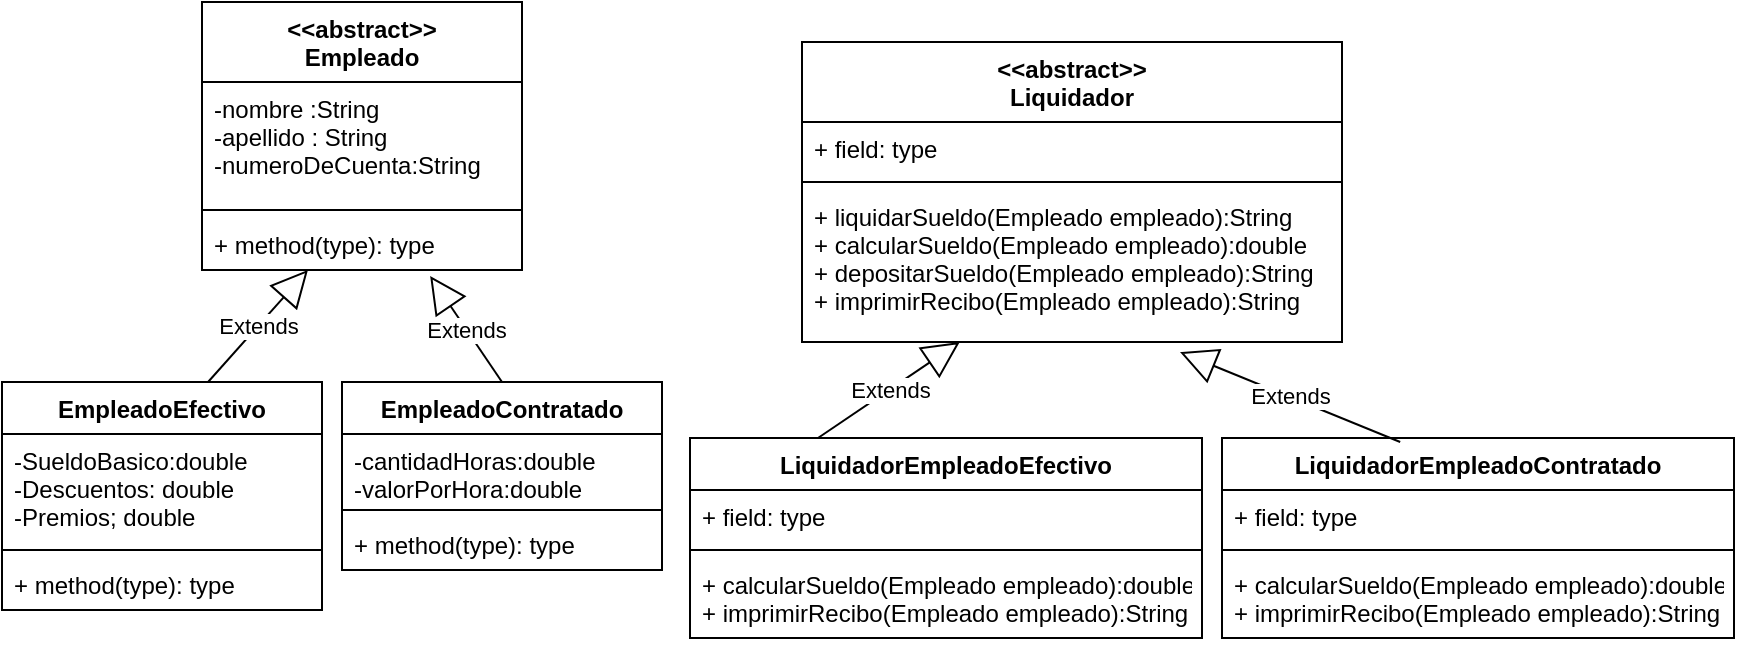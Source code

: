<mxfile version="18.0.6" type="device"><diagram id="ggrNOfMWtN5LBJMFkroQ" name="Página-1"><mxGraphModel dx="1108" dy="516" grid="1" gridSize="10" guides="1" tooltips="1" connect="1" arrows="1" fold="1" page="1" pageScale="1" pageWidth="827" pageHeight="1169" math="0" shadow="0"><root><mxCell id="0"/><mxCell id="1" parent="0"/><mxCell id="NuhskL7zpMnbNm3HqOAg-1" value="EmpleadoContratado" style="swimlane;fontStyle=1;align=center;verticalAlign=top;childLayout=stackLayout;horizontal=1;startSize=26;horizontalStack=0;resizeParent=1;resizeParentMax=0;resizeLast=0;collapsible=1;marginBottom=0;" parent="1" vertex="1"><mxGeometry x="240" y="240" width="160" height="94" as="geometry"/></mxCell><mxCell id="NuhskL7zpMnbNm3HqOAg-2" value="-cantidadHoras:double&#10;-valorPorHora:double" style="text;strokeColor=none;fillColor=none;align=left;verticalAlign=top;spacingLeft=4;spacingRight=4;overflow=hidden;rotatable=0;points=[[0,0.5],[1,0.5]];portConstraint=eastwest;" parent="NuhskL7zpMnbNm3HqOAg-1" vertex="1"><mxGeometry y="26" width="160" height="34" as="geometry"/></mxCell><mxCell id="NuhskL7zpMnbNm3HqOAg-3" value="" style="line;strokeWidth=1;fillColor=none;align=left;verticalAlign=middle;spacingTop=-1;spacingLeft=3;spacingRight=3;rotatable=0;labelPosition=right;points=[];portConstraint=eastwest;" parent="NuhskL7zpMnbNm3HqOAg-1" vertex="1"><mxGeometry y="60" width="160" height="8" as="geometry"/></mxCell><mxCell id="NuhskL7zpMnbNm3HqOAg-4" value="+ method(type): type" style="text;strokeColor=none;fillColor=none;align=left;verticalAlign=top;spacingLeft=4;spacingRight=4;overflow=hidden;rotatable=0;points=[[0,0.5],[1,0.5]];portConstraint=eastwest;" parent="NuhskL7zpMnbNm3HqOAg-1" vertex="1"><mxGeometry y="68" width="160" height="26" as="geometry"/></mxCell><mxCell id="NuhskL7zpMnbNm3HqOAg-5" value="EmpleadoEfectivo" style="swimlane;fontStyle=1;align=center;verticalAlign=top;childLayout=stackLayout;horizontal=1;startSize=26;horizontalStack=0;resizeParent=1;resizeParentMax=0;resizeLast=0;collapsible=1;marginBottom=0;" parent="1" vertex="1"><mxGeometry x="70" y="240" width="160" height="114" as="geometry"/></mxCell><mxCell id="NuhskL7zpMnbNm3HqOAg-6" value="-SueldoBasico:double&#10;-Descuentos: double&#10;-Premios; double" style="text;strokeColor=none;fillColor=none;align=left;verticalAlign=top;spacingLeft=4;spacingRight=4;overflow=hidden;rotatable=0;points=[[0,0.5],[1,0.5]];portConstraint=eastwest;" parent="NuhskL7zpMnbNm3HqOAg-5" vertex="1"><mxGeometry y="26" width="160" height="54" as="geometry"/></mxCell><mxCell id="NuhskL7zpMnbNm3HqOAg-7" value="" style="line;strokeWidth=1;fillColor=none;align=left;verticalAlign=middle;spacingTop=-1;spacingLeft=3;spacingRight=3;rotatable=0;labelPosition=right;points=[];portConstraint=eastwest;" parent="NuhskL7zpMnbNm3HqOAg-5" vertex="1"><mxGeometry y="80" width="160" height="8" as="geometry"/></mxCell><mxCell id="NuhskL7zpMnbNm3HqOAg-8" value="+ method(type): type" style="text;strokeColor=none;fillColor=none;align=left;verticalAlign=top;spacingLeft=4;spacingRight=4;overflow=hidden;rotatable=0;points=[[0,0.5],[1,0.5]];portConstraint=eastwest;" parent="NuhskL7zpMnbNm3HqOAg-5" vertex="1"><mxGeometry y="88" width="160" height="26" as="geometry"/></mxCell><mxCell id="NuhskL7zpMnbNm3HqOAg-9" value="&lt;&lt;abstract&gt;&gt;&#10;Empleado" style="swimlane;fontStyle=1;align=center;verticalAlign=top;childLayout=stackLayout;horizontal=1;startSize=40;horizontalStack=0;resizeParent=1;resizeParentMax=0;resizeLast=0;collapsible=1;marginBottom=0;" parent="1" vertex="1"><mxGeometry x="170" y="50" width="160" height="134" as="geometry"/></mxCell><mxCell id="NuhskL7zpMnbNm3HqOAg-10" value="-nombre :String&#10;-apellido : String&#10;-numeroDeCuenta:String" style="text;strokeColor=none;fillColor=none;align=left;verticalAlign=top;spacingLeft=4;spacingRight=4;overflow=hidden;rotatable=0;points=[[0,0.5],[1,0.5]];portConstraint=eastwest;" parent="NuhskL7zpMnbNm3HqOAg-9" vertex="1"><mxGeometry y="40" width="160" height="60" as="geometry"/></mxCell><mxCell id="NuhskL7zpMnbNm3HqOAg-11" value="" style="line;strokeWidth=1;fillColor=none;align=left;verticalAlign=middle;spacingTop=-1;spacingLeft=3;spacingRight=3;rotatable=0;labelPosition=right;points=[];portConstraint=eastwest;" parent="NuhskL7zpMnbNm3HqOAg-9" vertex="1"><mxGeometry y="100" width="160" height="8" as="geometry"/></mxCell><mxCell id="NuhskL7zpMnbNm3HqOAg-12" value="+ method(type): type" style="text;strokeColor=none;fillColor=none;align=left;verticalAlign=top;spacingLeft=4;spacingRight=4;overflow=hidden;rotatable=0;points=[[0,0.5],[1,0.5]];portConstraint=eastwest;" parent="NuhskL7zpMnbNm3HqOAg-9" vertex="1"><mxGeometry y="108" width="160" height="26" as="geometry"/></mxCell><mxCell id="KTwjeC0r1pgaNDmt8pJc-1" value="Extends" style="endArrow=block;endSize=16;endFill=0;html=1;rounded=0;exitX=0.5;exitY=0;exitDx=0;exitDy=0;entryX=0.713;entryY=1.115;entryDx=0;entryDy=0;entryPerimeter=0;" edge="1" parent="1" source="NuhskL7zpMnbNm3HqOAg-1" target="NuhskL7zpMnbNm3HqOAg-12"><mxGeometry width="160" relative="1" as="geometry"><mxPoint x="370" y="270" as="sourcePoint"/><mxPoint x="530" y="270" as="targetPoint"/></mxGeometry></mxCell><mxCell id="KTwjeC0r1pgaNDmt8pJc-2" value="Extends" style="endArrow=block;endSize=16;endFill=0;html=1;rounded=0;exitX=0.644;exitY=0;exitDx=0;exitDy=0;exitPerimeter=0;entryX=0.331;entryY=1;entryDx=0;entryDy=0;entryPerimeter=0;" edge="1" parent="1" source="NuhskL7zpMnbNm3HqOAg-5" target="NuhskL7zpMnbNm3HqOAg-12"><mxGeometry width="160" relative="1" as="geometry"><mxPoint x="370" y="270" as="sourcePoint"/><mxPoint x="530" y="270" as="targetPoint"/></mxGeometry></mxCell><mxCell id="KTwjeC0r1pgaNDmt8pJc-3" value="&lt;&lt;abstract&gt;&gt;&#10;Liquidador" style="swimlane;fontStyle=1;align=center;verticalAlign=top;childLayout=stackLayout;horizontal=1;startSize=40;horizontalStack=0;resizeParent=1;resizeParentMax=0;resizeLast=0;collapsible=1;marginBottom=0;" vertex="1" parent="1"><mxGeometry x="470" y="70" width="270" height="150" as="geometry"/></mxCell><mxCell id="KTwjeC0r1pgaNDmt8pJc-4" value="+ field: type" style="text;strokeColor=none;fillColor=none;align=left;verticalAlign=top;spacingLeft=4;spacingRight=4;overflow=hidden;rotatable=0;points=[[0,0.5],[1,0.5]];portConstraint=eastwest;" vertex="1" parent="KTwjeC0r1pgaNDmt8pJc-3"><mxGeometry y="40" width="270" height="26" as="geometry"/></mxCell><mxCell id="KTwjeC0r1pgaNDmt8pJc-5" value="" style="line;strokeWidth=1;fillColor=none;align=left;verticalAlign=middle;spacingTop=-1;spacingLeft=3;spacingRight=3;rotatable=0;labelPosition=right;points=[];portConstraint=eastwest;" vertex="1" parent="KTwjeC0r1pgaNDmt8pJc-3"><mxGeometry y="66" width="270" height="8" as="geometry"/></mxCell><mxCell id="KTwjeC0r1pgaNDmt8pJc-6" value="+ liquidarSueldo(Empleado empleado):String&#10;+ calcularSueldo(Empleado empleado):double&#10;+ depositarSueldo(Empleado empleado):String&#10;+ imprimirRecibo(Empleado empleado):String" style="text;strokeColor=none;fillColor=none;align=left;verticalAlign=top;spacingLeft=4;spacingRight=4;overflow=hidden;rotatable=0;points=[[0,0.5],[1,0.5]];portConstraint=eastwest;" vertex="1" parent="KTwjeC0r1pgaNDmt8pJc-3"><mxGeometry y="74" width="270" height="76" as="geometry"/></mxCell><mxCell id="KTwjeC0r1pgaNDmt8pJc-7" value="LiquidadorEmpleadoEfectivo" style="swimlane;fontStyle=1;align=center;verticalAlign=top;childLayout=stackLayout;horizontal=1;startSize=26;horizontalStack=0;resizeParent=1;resizeParentMax=0;resizeLast=0;collapsible=1;marginBottom=0;" vertex="1" parent="1"><mxGeometry x="414" y="268" width="256" height="100" as="geometry"/></mxCell><mxCell id="KTwjeC0r1pgaNDmt8pJc-8" value="+ field: type" style="text;strokeColor=none;fillColor=none;align=left;verticalAlign=top;spacingLeft=4;spacingRight=4;overflow=hidden;rotatable=0;points=[[0,0.5],[1,0.5]];portConstraint=eastwest;" vertex="1" parent="KTwjeC0r1pgaNDmt8pJc-7"><mxGeometry y="26" width="256" height="26" as="geometry"/></mxCell><mxCell id="KTwjeC0r1pgaNDmt8pJc-9" value="" style="line;strokeWidth=1;fillColor=none;align=left;verticalAlign=middle;spacingTop=-1;spacingLeft=3;spacingRight=3;rotatable=0;labelPosition=right;points=[];portConstraint=eastwest;" vertex="1" parent="KTwjeC0r1pgaNDmt8pJc-7"><mxGeometry y="52" width="256" height="8" as="geometry"/></mxCell><mxCell id="KTwjeC0r1pgaNDmt8pJc-10" value="+ calcularSueldo(Empleado empleado):double&#10;+ imprimirRecibo(Empleado empleado):String" style="text;strokeColor=none;fillColor=none;align=left;verticalAlign=top;spacingLeft=4;spacingRight=4;overflow=hidden;rotatable=0;points=[[0,0.5],[1,0.5]];portConstraint=eastwest;" vertex="1" parent="KTwjeC0r1pgaNDmt8pJc-7"><mxGeometry y="60" width="256" height="40" as="geometry"/></mxCell><mxCell id="KTwjeC0r1pgaNDmt8pJc-11" value="LiquidadorEmpleadoContratado" style="swimlane;fontStyle=1;align=center;verticalAlign=top;childLayout=stackLayout;horizontal=1;startSize=26;horizontalStack=0;resizeParent=1;resizeParentMax=0;resizeLast=0;collapsible=1;marginBottom=0;" vertex="1" parent="1"><mxGeometry x="680" y="268" width="256" height="100" as="geometry"/></mxCell><mxCell id="KTwjeC0r1pgaNDmt8pJc-12" value="+ field: type" style="text;strokeColor=none;fillColor=none;align=left;verticalAlign=top;spacingLeft=4;spacingRight=4;overflow=hidden;rotatable=0;points=[[0,0.5],[1,0.5]];portConstraint=eastwest;" vertex="1" parent="KTwjeC0r1pgaNDmt8pJc-11"><mxGeometry y="26" width="256" height="26" as="geometry"/></mxCell><mxCell id="KTwjeC0r1pgaNDmt8pJc-13" value="" style="line;strokeWidth=1;fillColor=none;align=left;verticalAlign=middle;spacingTop=-1;spacingLeft=3;spacingRight=3;rotatable=0;labelPosition=right;points=[];portConstraint=eastwest;" vertex="1" parent="KTwjeC0r1pgaNDmt8pJc-11"><mxGeometry y="52" width="256" height="8" as="geometry"/></mxCell><mxCell id="KTwjeC0r1pgaNDmt8pJc-14" value="+ calcularSueldo(Empleado empleado):double&#10;+ imprimirRecibo(Empleado empleado):String" style="text;strokeColor=none;fillColor=none;align=left;verticalAlign=top;spacingLeft=4;spacingRight=4;overflow=hidden;rotatable=0;points=[[0,0.5],[1,0.5]];portConstraint=eastwest;" vertex="1" parent="KTwjeC0r1pgaNDmt8pJc-11"><mxGeometry y="60" width="256" height="40" as="geometry"/></mxCell><mxCell id="KTwjeC0r1pgaNDmt8pJc-15" value="Extends" style="endArrow=block;endSize=16;endFill=0;html=1;rounded=0;exitX=0.25;exitY=0;exitDx=0;exitDy=0;" edge="1" parent="1" source="KTwjeC0r1pgaNDmt8pJc-7" target="KTwjeC0r1pgaNDmt8pJc-6"><mxGeometry width="160" relative="1" as="geometry"><mxPoint x="370" y="270" as="sourcePoint"/><mxPoint x="530" y="270" as="targetPoint"/></mxGeometry></mxCell><mxCell id="KTwjeC0r1pgaNDmt8pJc-16" value="Extends" style="endArrow=block;endSize=16;endFill=0;html=1;rounded=0;exitX=0.348;exitY=0.02;exitDx=0;exitDy=0;exitPerimeter=0;entryX=0.7;entryY=1.066;entryDx=0;entryDy=0;entryPerimeter=0;" edge="1" parent="1" source="KTwjeC0r1pgaNDmt8pJc-11" target="KTwjeC0r1pgaNDmt8pJc-6"><mxGeometry width="160" relative="1" as="geometry"><mxPoint x="370" y="270" as="sourcePoint"/><mxPoint x="530" y="270" as="targetPoint"/></mxGeometry></mxCell></root></mxGraphModel></diagram></mxfile>